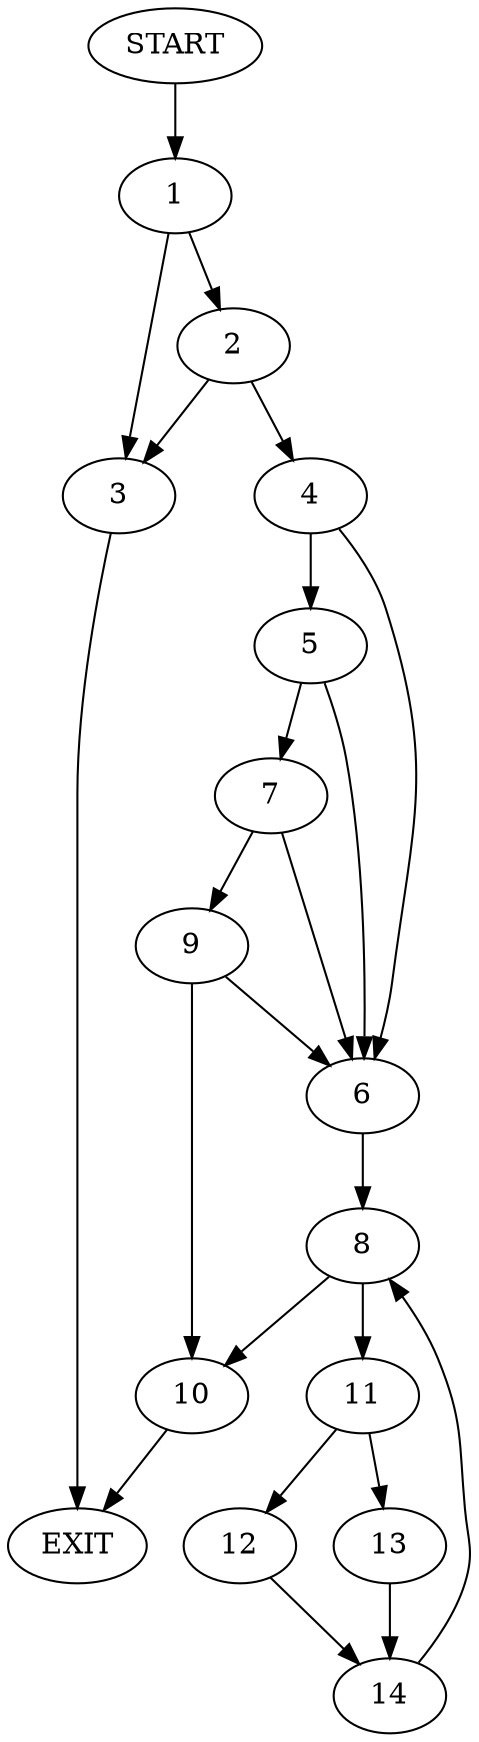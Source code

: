 digraph {
0 [label="START"]
15 [label="EXIT"]
0 -> 1
1 -> 2
1 -> 3
3 -> 15
2 -> 3
2 -> 4
4 -> 5
4 -> 6
5 -> 7
5 -> 6
6 -> 8
7 -> 9
7 -> 6
9 -> 6
9 -> 10
10 -> 15
8 -> 11
8 -> 10
11 -> 12
11 -> 13
13 -> 14
12 -> 14
14 -> 8
}

